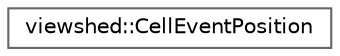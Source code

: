 digraph "Graphical Class Hierarchy"
{
 // LATEX_PDF_SIZE
  bgcolor="transparent";
  edge [fontname=Helvetica,fontsize=10,labelfontname=Helvetica,labelfontsize=10];
  node [fontname=Helvetica,fontsize=10,shape=box,height=0.2,width=0.4];
  rankdir="LR";
  Node0 [id="Node000000",label="viewshed::CellEventPosition",height=0.2,width=0.4,color="grey40", fillcolor="white", style="filled",URL="$structviewshed_1_1CellEventPosition.html",tooltip="Simple tuple representing cell event position in term of row and col (as double)."];
}
